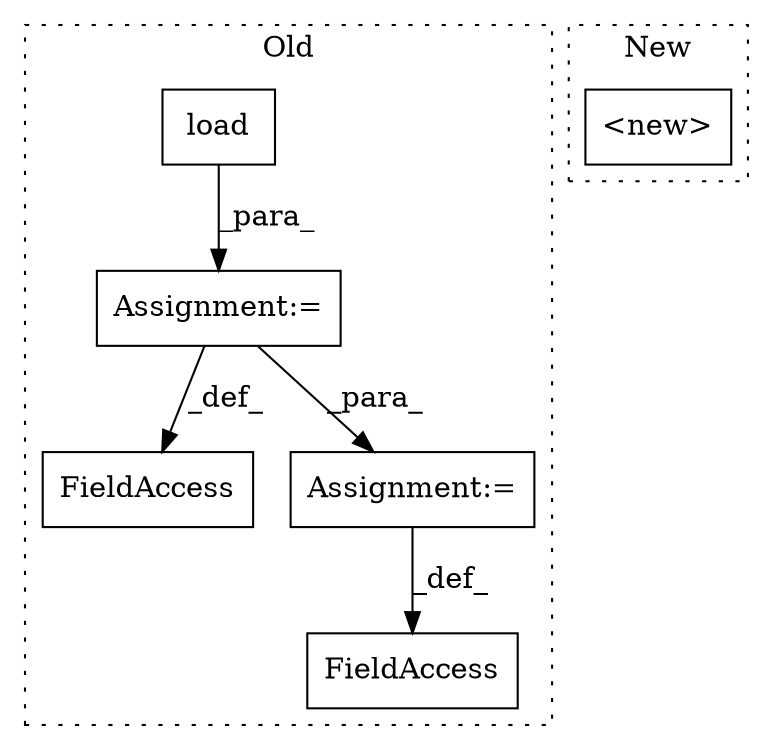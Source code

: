 digraph G {
subgraph cluster0 {
1 [label="load" a="32" s="9742,9766" l="5,1" shape="box"];
3 [label="Assignment:=" a="7" s="9736" l="1" shape="box"];
4 [label="FieldAccess" a="22" s="9773" l="21" shape="box"];
5 [label="FieldAccess" a="22" s="10051" l="18" shape="box"];
6 [label="Assignment:=" a="7" s="9794" l="1" shape="box"];
label = "Old";
style="dotted";
}
subgraph cluster1 {
2 [label="<new>" a="14" s="10235" l="17" shape="box"];
label = "New";
style="dotted";
}
1 -> 3 [label="_para_"];
3 -> 6 [label="_para_"];
3 -> 5 [label="_def_"];
6 -> 4 [label="_def_"];
}